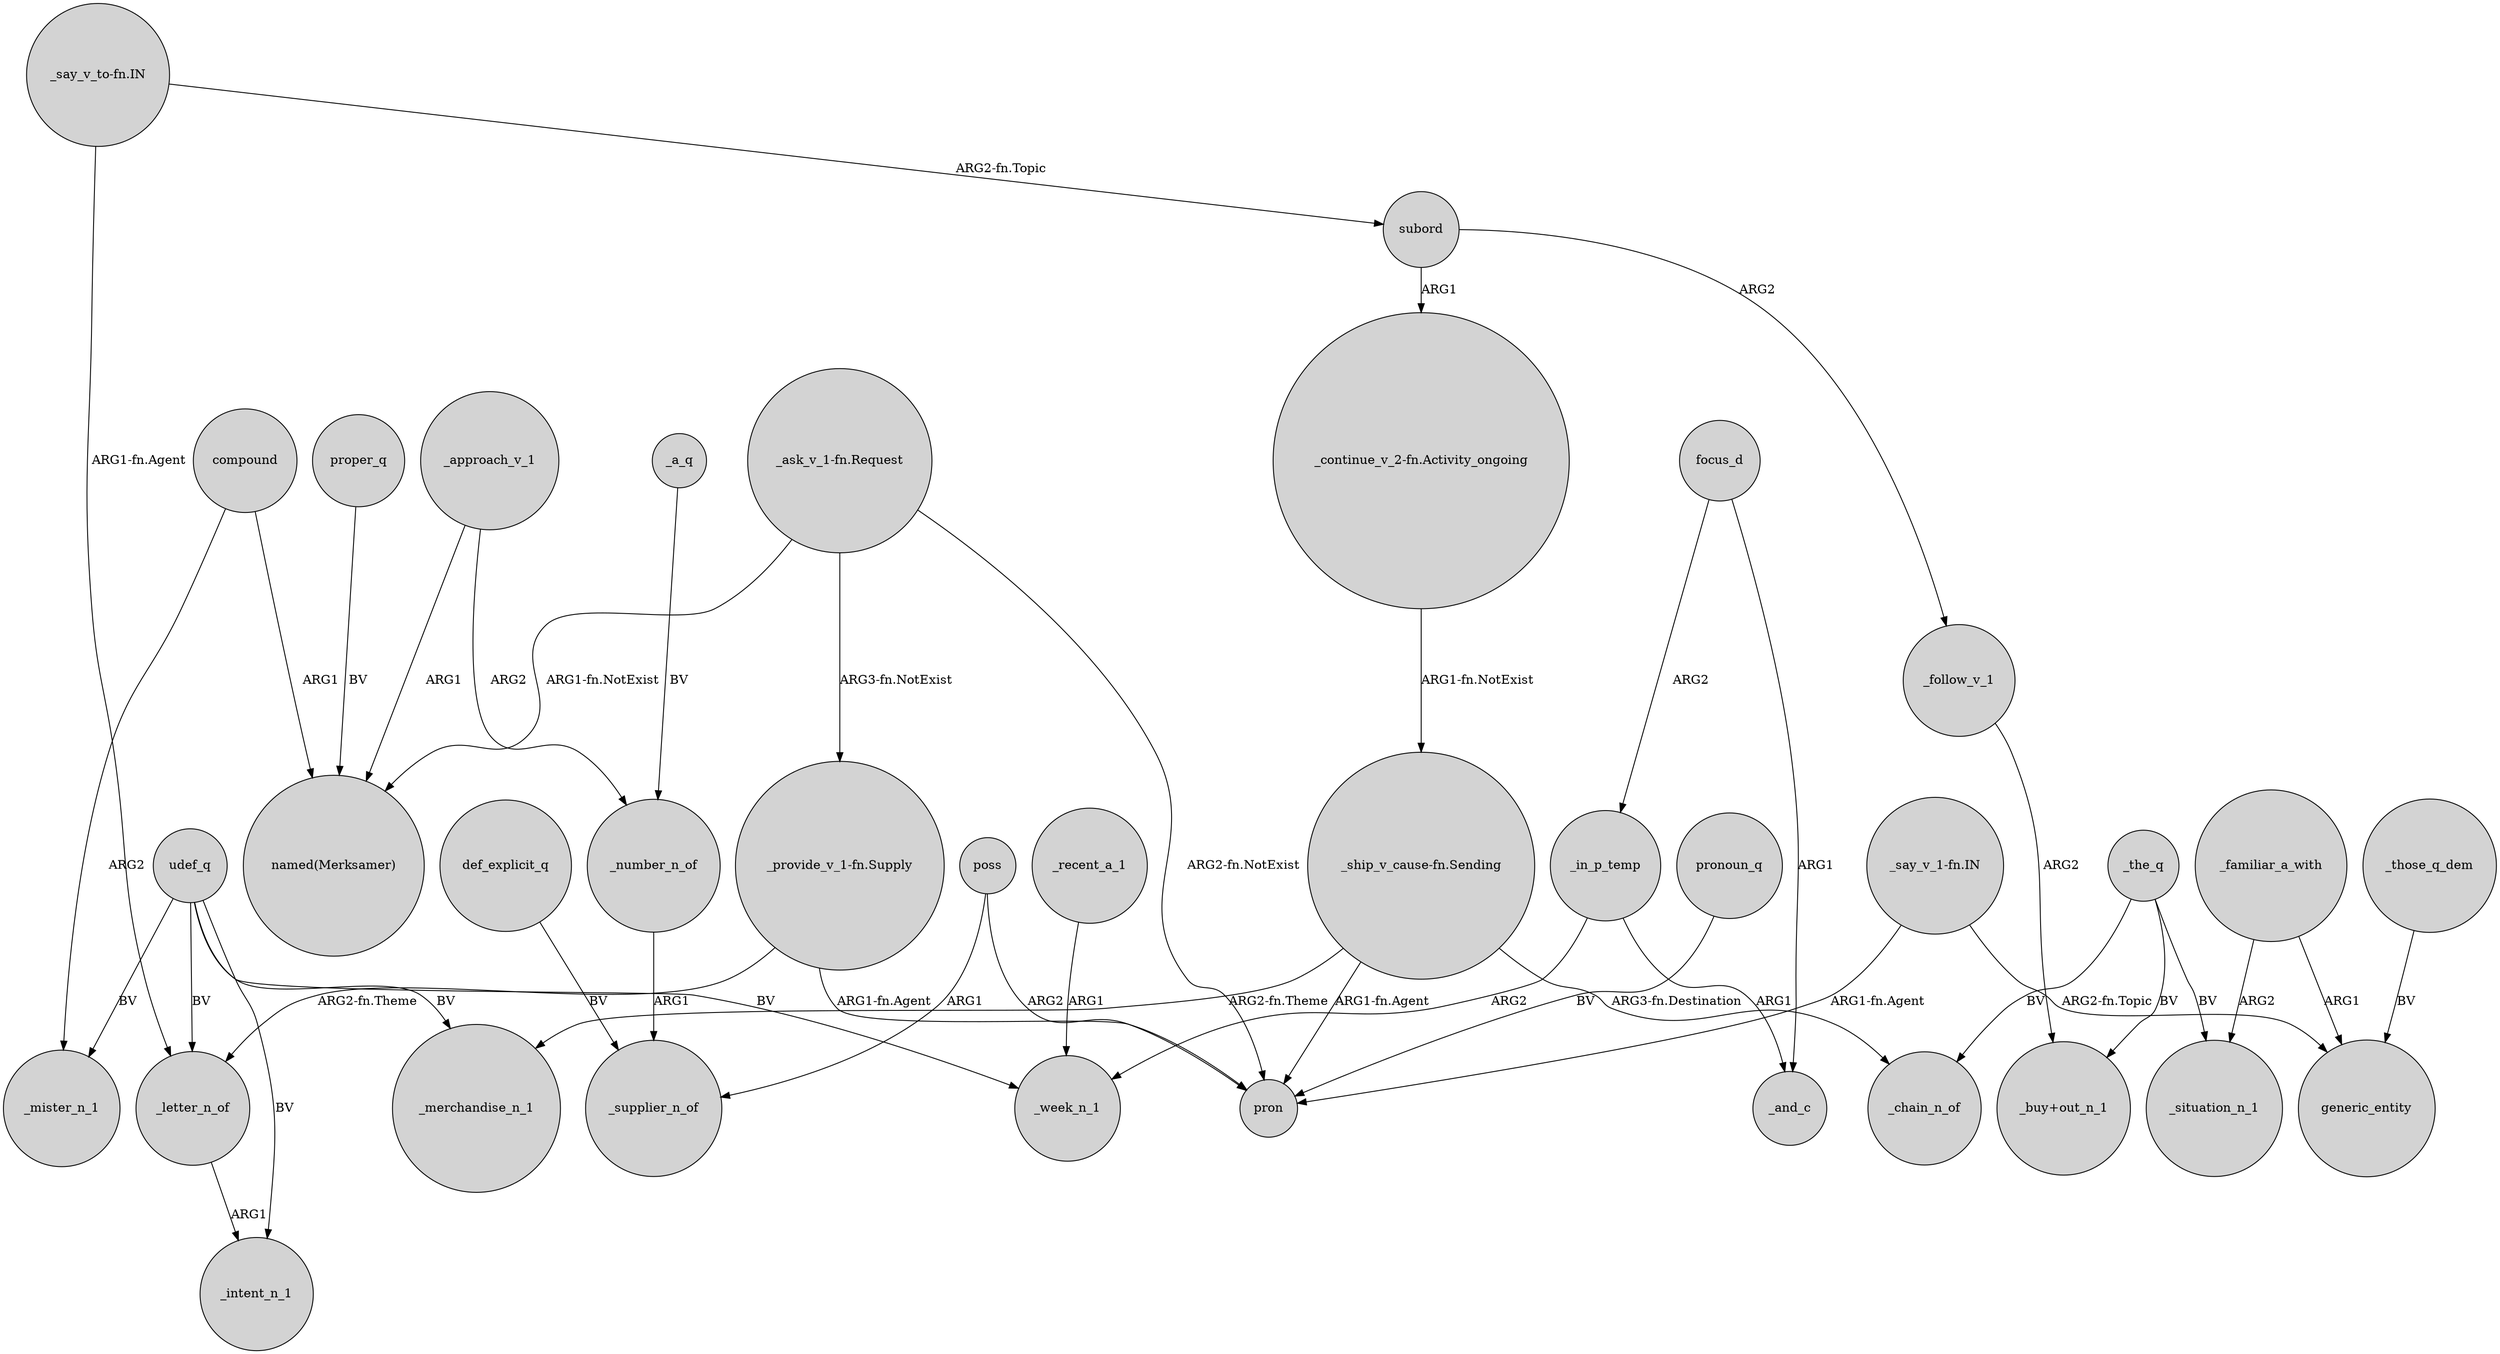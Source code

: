 digraph {
	node [shape=circle style=filled]
	subord -> "_continue_v_2-fn.Activity_ongoing" [label=ARG1]
	compound -> "named(Merksamer)" [label=ARG1]
	"_provide_v_1-fn.Supply" -> pron [label="ARG1-fn.Agent"]
	focus_d -> _in_p_temp [label=ARG2]
	"_continue_v_2-fn.Activity_ongoing" -> "_ship_v_cause-fn.Sending" [label="ARG1-fn.NotExist"]
	_a_q -> _number_n_of [label=BV]
	poss -> pron [label=ARG2]
	"_ask_v_1-fn.Request" -> "_provide_v_1-fn.Supply" [label="ARG3-fn.NotExist"]
	def_explicit_q -> _supplier_n_of [label=BV]
	udef_q -> _letter_n_of [label=BV]
	"_say_v_to-fn.IN" -> _letter_n_of [label="ARG1-fn.Agent"]
	_in_p_temp -> _and_c [label=ARG1]
	compound -> _mister_n_1 [label=ARG2]
	"_say_v_1-fn.IN" -> generic_entity [label="ARG2-fn.Topic"]
	udef_q -> _merchandise_n_1 [label=BV]
	"_ask_v_1-fn.Request" -> pron [label="ARG2-fn.NotExist"]
	_in_p_temp -> _week_n_1 [label=ARG2]
	udef_q -> _mister_n_1 [label=BV]
	"_say_v_1-fn.IN" -> pron [label="ARG1-fn.Agent"]
	subord -> _follow_v_1 [label=ARG2]
	"_ship_v_cause-fn.Sending" -> _merchandise_n_1 [label="ARG2-fn.Theme"]
	_the_q -> _situation_n_1 [label=BV]
	_approach_v_1 -> "named(Merksamer)" [label=ARG1]
	"_ship_v_cause-fn.Sending" -> _chain_n_of [label="ARG3-fn.Destination"]
	_familiar_a_with -> _situation_n_1 [label=ARG2]
	pronoun_q -> pron [label=BV]
	_letter_n_of -> _intent_n_1 [label=ARG1]
	_the_q -> "_buy+out_n_1" [label=BV]
	_the_q -> _chain_n_of [label=BV]
	udef_q -> _week_n_1 [label=BV]
	"_provide_v_1-fn.Supply" -> _letter_n_of [label="ARG2-fn.Theme"]
	"_ask_v_1-fn.Request" -> "named(Merksamer)" [label="ARG1-fn.NotExist"]
	poss -> _supplier_n_of [label=ARG1]
	focus_d -> _and_c [label=ARG1]
	_recent_a_1 -> _week_n_1 [label=ARG1]
	"_say_v_to-fn.IN" -> subord [label="ARG2-fn.Topic"]
	_approach_v_1 -> _number_n_of [label=ARG2]
	proper_q -> "named(Merksamer)" [label=BV]
	_follow_v_1 -> "_buy+out_n_1" [label=ARG2]
	udef_q -> _intent_n_1 [label=BV]
	_number_n_of -> _supplier_n_of [label=ARG1]
	_familiar_a_with -> generic_entity [label=ARG1]
	"_ship_v_cause-fn.Sending" -> pron [label="ARG1-fn.Agent"]
	_those_q_dem -> generic_entity [label=BV]
}

